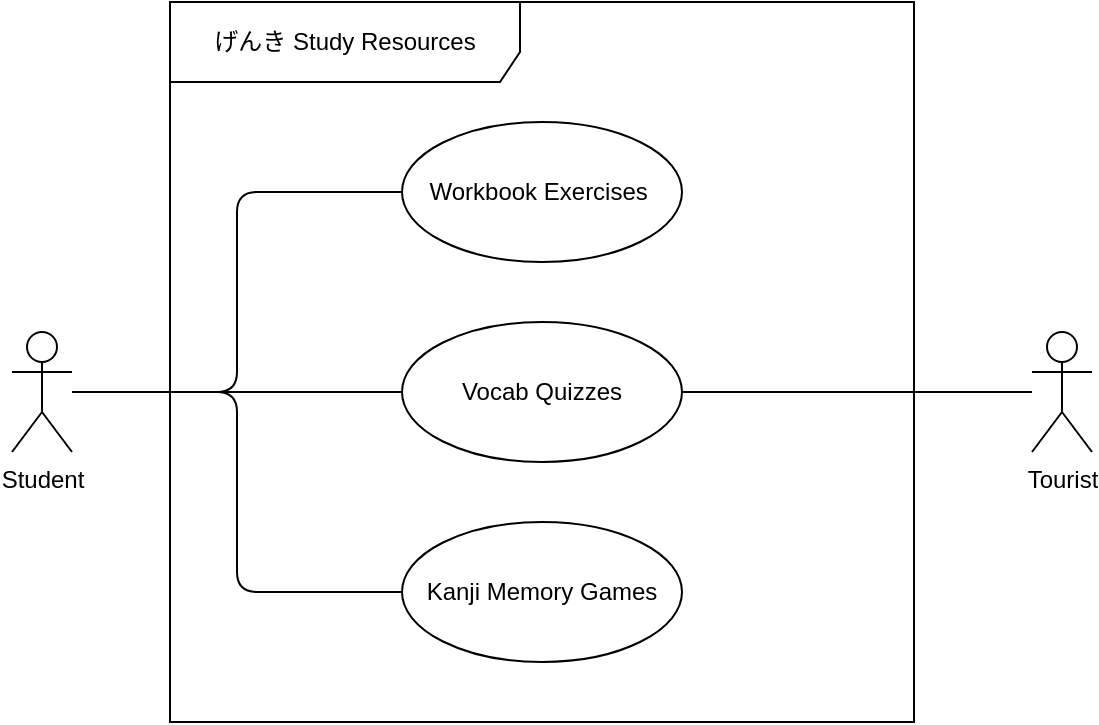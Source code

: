 <mxfile version="14.3.1" type="github">
  <diagram id="gXo5za4NjH-X8Yjjh3fC" name="Page-1">
    <mxGraphModel dx="982" dy="550" grid="1" gridSize="10" guides="1" tooltips="1" connect="1" arrows="1" fold="1" page="1" pageScale="1" pageWidth="850" pageHeight="1100" math="0" shadow="0">
      <root>
        <mxCell id="0" />
        <mxCell id="1" parent="0" />
        <mxCell id="31Fr4xaebmxro3KnpHF_-1" value="げんき Study Resources" style="shape=umlFrame;whiteSpace=wrap;html=1;width=175;height=40;" vertex="1" parent="1">
          <mxGeometry x="239" y="210" width="372" height="360" as="geometry" />
        </mxCell>
        <mxCell id="31Fr4xaebmxro3KnpHF_-2" value="Workbook Exercises&amp;nbsp;" style="ellipse;whiteSpace=wrap;html=1;" vertex="1" parent="1">
          <mxGeometry x="355" y="270" width="140" height="70" as="geometry" />
        </mxCell>
        <mxCell id="31Fr4xaebmxro3KnpHF_-4" value="Vocab Quizzes" style="ellipse;whiteSpace=wrap;html=1;" vertex="1" parent="1">
          <mxGeometry x="355" y="370" width="140" height="70" as="geometry" />
        </mxCell>
        <mxCell id="31Fr4xaebmxro3KnpHF_-5" value="Student" style="shape=umlActor;verticalLabelPosition=bottom;verticalAlign=top;html=1;" vertex="1" parent="1">
          <mxGeometry x="160" y="375" width="30" height="60" as="geometry" />
        </mxCell>
        <mxCell id="31Fr4xaebmxro3KnpHF_-6" value="Tourist" style="shape=umlActor;verticalLabelPosition=bottom;verticalAlign=top;html=1;" vertex="1" parent="1">
          <mxGeometry x="670" y="375" width="30" height="60" as="geometry" />
        </mxCell>
        <mxCell id="31Fr4xaebmxro3KnpHF_-8" value="Kanji Memory Games" style="ellipse;whiteSpace=wrap;html=1;" vertex="1" parent="1">
          <mxGeometry x="355" y="470" width="140" height="70" as="geometry" />
        </mxCell>
        <mxCell id="31Fr4xaebmxro3KnpHF_-19" value="" style="endArrow=none;html=1;edgeStyle=orthogonalEdgeStyle;entryX=0;entryY=0.5;entryDx=0;entryDy=0;" edge="1" parent="1" source="31Fr4xaebmxro3KnpHF_-5" target="31Fr4xaebmxro3KnpHF_-2">
          <mxGeometry relative="1" as="geometry">
            <mxPoint x="210" y="360" as="sourcePoint" />
            <mxPoint x="370" y="360" as="targetPoint" />
          </mxGeometry>
        </mxCell>
        <mxCell id="31Fr4xaebmxro3KnpHF_-20" value="" style="endArrow=none;html=1;edgeStyle=orthogonalEdgeStyle;entryX=0;entryY=0.5;entryDx=0;entryDy=0;" edge="1" parent="1" source="31Fr4xaebmxro3KnpHF_-5" target="31Fr4xaebmxro3KnpHF_-4">
          <mxGeometry relative="1" as="geometry">
            <mxPoint x="220" y="440" as="sourcePoint" />
            <mxPoint x="380" y="440" as="targetPoint" />
          </mxGeometry>
        </mxCell>
        <mxCell id="31Fr4xaebmxro3KnpHF_-21" value="" style="endArrow=none;html=1;edgeStyle=orthogonalEdgeStyle;entryX=0;entryY=0.5;entryDx=0;entryDy=0;" edge="1" parent="1" source="31Fr4xaebmxro3KnpHF_-5" target="31Fr4xaebmxro3KnpHF_-8">
          <mxGeometry relative="1" as="geometry">
            <mxPoint x="230" y="450" as="sourcePoint" />
            <mxPoint x="390" y="450" as="targetPoint" />
          </mxGeometry>
        </mxCell>
        <mxCell id="31Fr4xaebmxro3KnpHF_-22" value="" style="endArrow=none;html=1;edgeStyle=orthogonalEdgeStyle;" edge="1" parent="1" source="31Fr4xaebmxro3KnpHF_-4" target="31Fr4xaebmxro3KnpHF_-6">
          <mxGeometry relative="1" as="geometry">
            <mxPoint x="500" y="404.76" as="sourcePoint" />
            <mxPoint x="660" y="404.76" as="targetPoint" />
          </mxGeometry>
        </mxCell>
      </root>
    </mxGraphModel>
  </diagram>
</mxfile>
